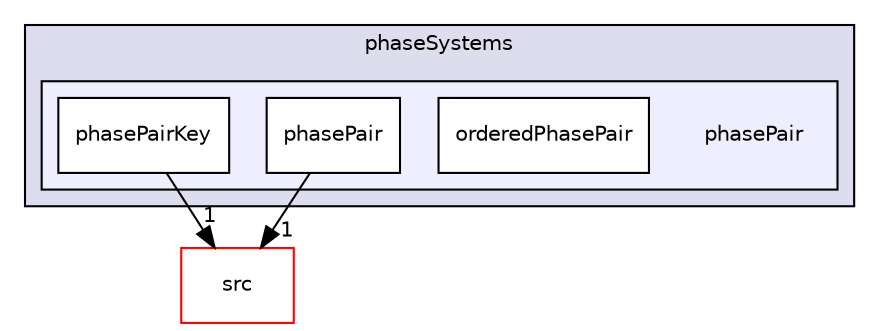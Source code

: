 digraph "applications/solvers/multiphase/reactingEulerFoam/phaseSystems/phasePair" {
  bgcolor=transparent;
  compound=true
  node [ fontsize="10", fontname="Helvetica"];
  edge [ labelfontsize="10", labelfontname="Helvetica"];
  subgraph clusterdir_bc741cf0feed825022d764837944696d {
    graph [ bgcolor="#ddddee", pencolor="black", label="phaseSystems" fontname="Helvetica", fontsize="10", URL="dir_bc741cf0feed825022d764837944696d.html"]
  subgraph clusterdir_2781534e19f5b63a808c75cc7e673a65 {
    graph [ bgcolor="#eeeeff", pencolor="black", label="" URL="dir_2781534e19f5b63a808c75cc7e673a65.html"];
    dir_2781534e19f5b63a808c75cc7e673a65 [shape=plaintext label="phasePair"];
    dir_201cce27c367903f00a0f25b51a3ae88 [shape=box label="orderedPhasePair" color="black" fillcolor="white" style="filled" URL="dir_201cce27c367903f00a0f25b51a3ae88.html"];
    dir_b1880072cff2b2265ec1eece764a9a1c [shape=box label="phasePair" color="black" fillcolor="white" style="filled" URL="dir_b1880072cff2b2265ec1eece764a9a1c.html"];
    dir_de580f63384b1343eab5c33af378ae50 [shape=box label="phasePairKey" color="black" fillcolor="white" style="filled" URL="dir_de580f63384b1343eab5c33af378ae50.html"];
  }
  }
  dir_68267d1309a1af8e8297ef4c3efbcdba [shape=box label="src" color="red" URL="dir_68267d1309a1af8e8297ef4c3efbcdba.html"];
  dir_b1880072cff2b2265ec1eece764a9a1c->dir_68267d1309a1af8e8297ef4c3efbcdba [headlabel="1", labeldistance=1.5 headhref="dir_000357_000737.html"];
  dir_de580f63384b1343eab5c33af378ae50->dir_68267d1309a1af8e8297ef4c3efbcdba [headlabel="1", labeldistance=1.5 headhref="dir_000359_000737.html"];
}
